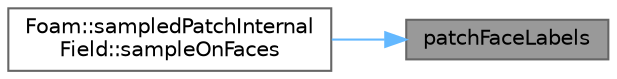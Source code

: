 digraph "patchFaceLabels"
{
 // LATEX_PDF_SIZE
  bgcolor="transparent";
  edge [fontname=Helvetica,fontsize=10,labelfontname=Helvetica,labelfontsize=10];
  node [fontname=Helvetica,fontsize=10,shape=box,height=0.2,width=0.4];
  rankdir="RL";
  Node1 [id="Node000001",label="patchFaceLabels",height=0.2,width=0.4,color="gray40", fillcolor="grey60", style="filled", fontcolor="black",tooltip=" "];
  Node1 -> Node2 [id="edge1_Node000001_Node000002",dir="back",color="steelblue1",style="solid",tooltip=" "];
  Node2 [id="Node000002",label="Foam::sampledPatchInternal\lField::sampleOnFaces",height=0.2,width=0.4,color="grey40", fillcolor="white", style="filled",URL="$classFoam_1_1sampledPatchInternalField.html#a9929d343aebc5d8d33d87d5fa1d4fe5a",tooltip=" "];
}

